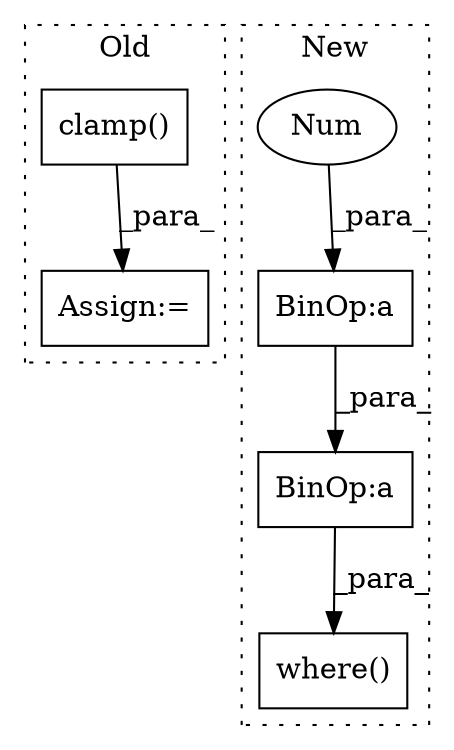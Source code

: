 digraph G {
subgraph cluster0 {
1 [label="clamp()" a="75" s="4892,4924" l="12,1" shape="box"];
6 [label="Assign:=" a="68" s="4939" l="3" shape="box"];
label = "Old";
style="dotted";
}
subgraph cluster1 {
2 [label="where()" a="75" s="5660,5720" l="12,1" shape="box"];
3 [label="BinOp:a" a="82" s="5387" l="2" shape="box"];
4 [label="Num" a="76" s="5389" l="1" shape="ellipse"];
5 [label="BinOp:a" a="82" s="5422" l="11" shape="box"];
label = "New";
style="dotted";
}
1 -> 6 [label="_para_"];
3 -> 5 [label="_para_"];
4 -> 3 [label="_para_"];
5 -> 2 [label="_para_"];
}